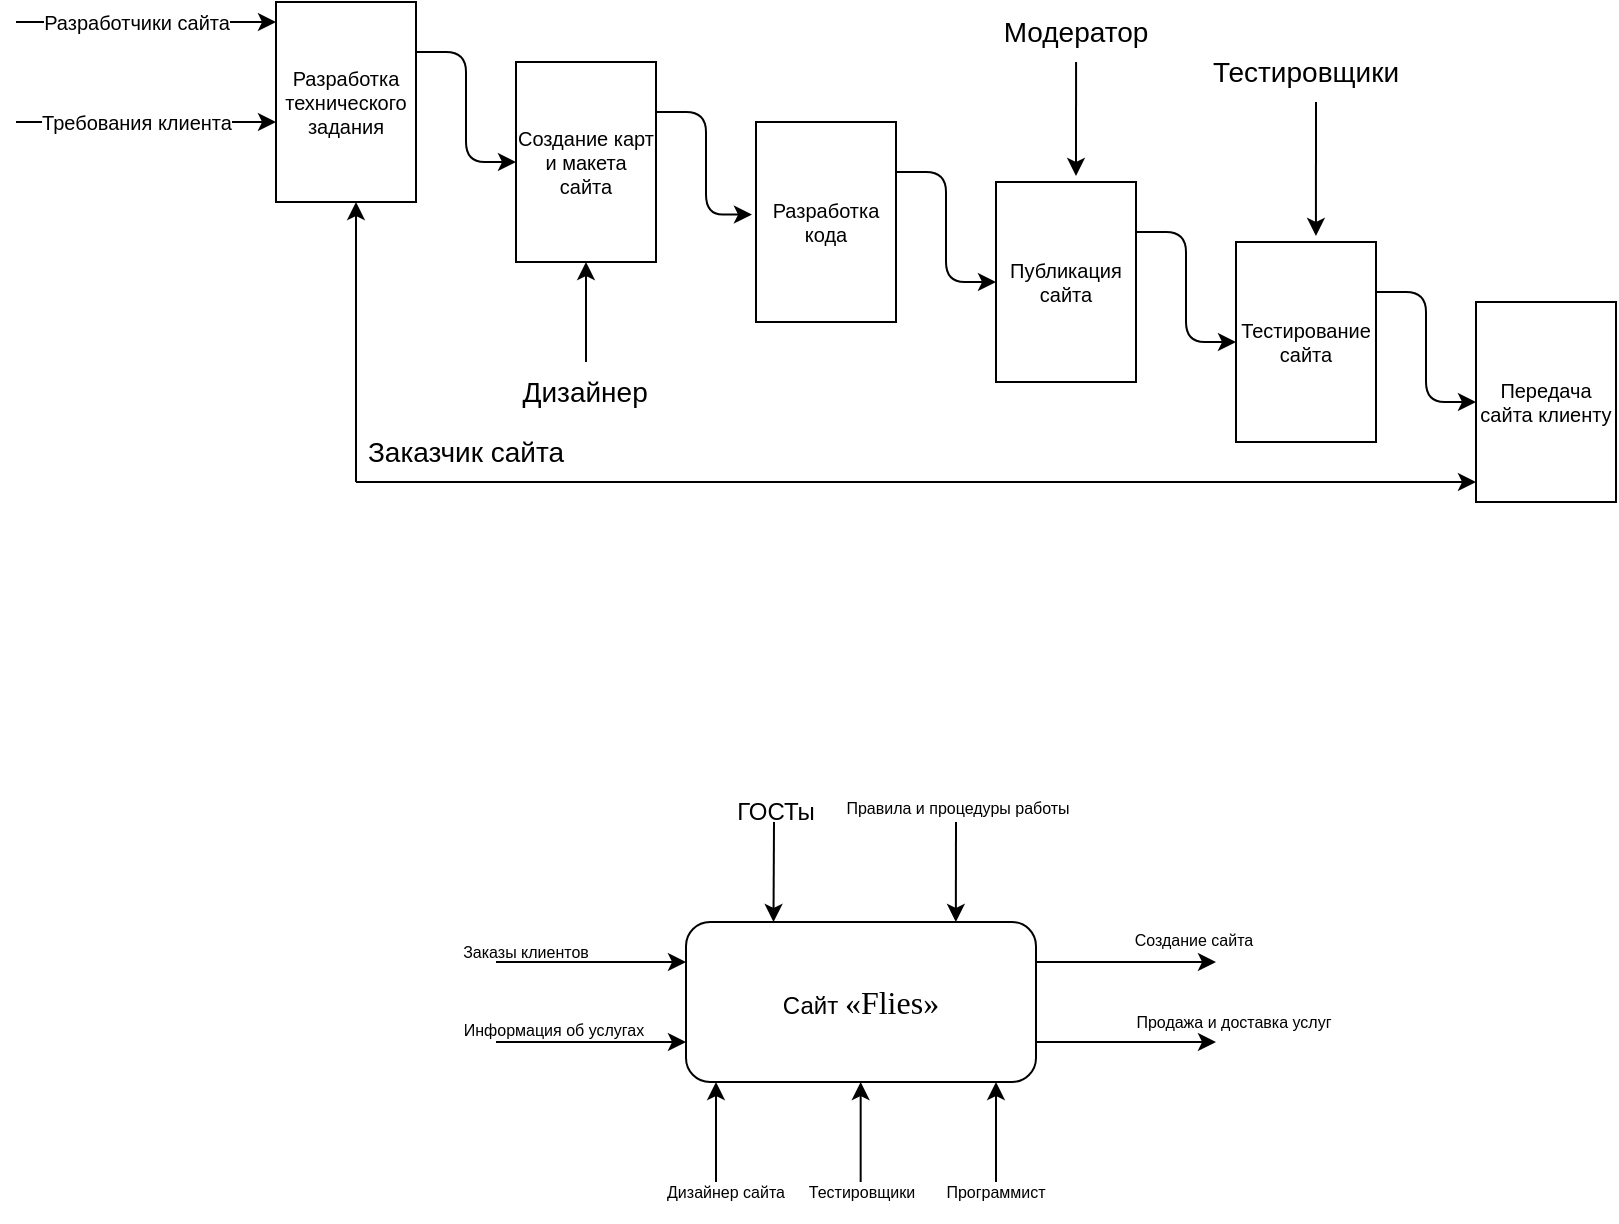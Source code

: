 <mxfile version="17.1.0" type="github">
  <diagram id="IWzyp3ph7pAV5oZI-1pD" name="Page-1">
    <mxGraphModel dx="948" dy="1567" grid="1" gridSize="10" guides="1" tooltips="1" connect="1" arrows="1" fold="1" page="1" pageScale="1" pageWidth="850" pageHeight="1100" math="0" shadow="0">
      <root>
        <mxCell id="0" />
        <mxCell id="1" parent="0" />
        <mxCell id="Bx6MxtLKh7tmBB8_SJCt-1" value="Сайт&amp;nbsp;&lt;span id=&quot;docs-internal-guid-dcc1c112-7fff-b275-3c7f-2748ceb0850f&quot;&gt;&lt;span style=&quot;font-size: 12pt ; font-family: &amp;#34;times new roman&amp;#34; ; background-color: transparent ; vertical-align: baseline&quot;&gt;«Flies&lt;/span&gt;&lt;/span&gt;&lt;span id=&quot;docs-internal-guid-b222d9b3-7fff-0845-933d-d96e30af8130&quot;&gt;&lt;span style=&quot;font-size: 12pt ; font-family: &amp;#34;times new roman&amp;#34; ; background-color: transparent ; vertical-align: baseline&quot;&gt;»&lt;/span&gt;&lt;/span&gt;" style="rounded=1;whiteSpace=wrap;html=1;" vertex="1" parent="1">
          <mxGeometry x="365" y="290" width="175" height="80" as="geometry" />
        </mxCell>
        <mxCell id="Bx6MxtLKh7tmBB8_SJCt-2" value="" style="endArrow=classic;html=1;rounded=0;entryX=0.25;entryY=0;entryDx=0;entryDy=0;" edge="1" parent="1" target="Bx6MxtLKh7tmBB8_SJCt-1">
          <mxGeometry width="50" height="50" relative="1" as="geometry">
            <mxPoint x="409" y="240" as="sourcePoint" />
            <mxPoint x="460" y="310" as="targetPoint" />
          </mxGeometry>
        </mxCell>
        <mxCell id="Bx6MxtLKh7tmBB8_SJCt-3" value="ГОСТы" style="text;html=1;strokeColor=none;fillColor=none;align=center;verticalAlign=middle;whiteSpace=wrap;rounded=0;" vertex="1" parent="1">
          <mxGeometry x="380" y="220" width="60" height="30" as="geometry" />
        </mxCell>
        <mxCell id="Bx6MxtLKh7tmBB8_SJCt-4" value="" style="endArrow=classic;html=1;rounded=0;entryX=0.771;entryY=0;entryDx=0;entryDy=0;entryPerimeter=0;" edge="1" parent="1" target="Bx6MxtLKh7tmBB8_SJCt-1">
          <mxGeometry width="50" height="50" relative="1" as="geometry">
            <mxPoint x="500" y="240" as="sourcePoint" />
            <mxPoint x="500" y="270" as="targetPoint" />
          </mxGeometry>
        </mxCell>
        <mxCell id="Bx6MxtLKh7tmBB8_SJCt-5" value="&lt;font style=&quot;font-size: 8px&quot;&gt;Правила и процедуры работы&lt;/font&gt;" style="text;html=1;strokeColor=none;fillColor=none;align=center;verticalAlign=middle;whiteSpace=wrap;rounded=0;" vertex="1" parent="1">
          <mxGeometry x="406" y="217" width="190" height="30" as="geometry" />
        </mxCell>
        <mxCell id="Bx6MxtLKh7tmBB8_SJCt-6" value="" style="endArrow=classic;html=1;rounded=0;fontSize=8;entryX=0;entryY=0.25;entryDx=0;entryDy=0;" edge="1" parent="1" target="Bx6MxtLKh7tmBB8_SJCt-1">
          <mxGeometry width="50" height="50" relative="1" as="geometry">
            <mxPoint x="270" y="310" as="sourcePoint" />
            <mxPoint x="310" y="280" as="targetPoint" />
          </mxGeometry>
        </mxCell>
        <mxCell id="Bx6MxtLKh7tmBB8_SJCt-7" value="Заказы клиентов" style="text;html=1;strokeColor=none;fillColor=none;align=center;verticalAlign=middle;whiteSpace=wrap;rounded=0;fontSize=8;" vertex="1" parent="1">
          <mxGeometry x="220" y="290" width="130" height="30" as="geometry" />
        </mxCell>
        <mxCell id="Bx6MxtLKh7tmBB8_SJCt-9" value="" style="endArrow=classic;html=1;rounded=0;fontSize=8;entryX=0;entryY=0.75;entryDx=0;entryDy=0;" edge="1" parent="1" target="Bx6MxtLKh7tmBB8_SJCt-1">
          <mxGeometry width="50" height="50" relative="1" as="geometry">
            <mxPoint x="270" y="350" as="sourcePoint" />
            <mxPoint x="280" y="320" as="targetPoint" />
          </mxGeometry>
        </mxCell>
        <mxCell id="Bx6MxtLKh7tmBB8_SJCt-10" value="Информация об услугах" style="text;html=1;strokeColor=none;fillColor=none;align=center;verticalAlign=middle;whiteSpace=wrap;rounded=0;fontSize=8;" vertex="1" parent="1">
          <mxGeometry x="239" y="329" width="120" height="30" as="geometry" />
        </mxCell>
        <mxCell id="Bx6MxtLKh7tmBB8_SJCt-12" value="" style="endArrow=classic;html=1;rounded=0;fontSize=8;entryX=0.25;entryY=1;entryDx=0;entryDy=0;" edge="1" parent="1">
          <mxGeometry width="50" height="50" relative="1" as="geometry">
            <mxPoint x="452.33" y="420" as="sourcePoint" />
            <mxPoint x="452.33" y="370" as="targetPoint" />
          </mxGeometry>
        </mxCell>
        <mxCell id="Bx6MxtLKh7tmBB8_SJCt-13" value="" style="endArrow=classic;html=1;rounded=0;fontSize=8;entryX=0.25;entryY=1;entryDx=0;entryDy=0;" edge="1" parent="1">
          <mxGeometry width="50" height="50" relative="1" as="geometry">
            <mxPoint x="380" y="420" as="sourcePoint" />
            <mxPoint x="380" y="370" as="targetPoint" />
          </mxGeometry>
        </mxCell>
        <mxCell id="Bx6MxtLKh7tmBB8_SJCt-14" value="" style="endArrow=classic;html=1;rounded=0;fontSize=8;entryX=0.25;entryY=1;entryDx=0;entryDy=0;" edge="1" parent="1">
          <mxGeometry width="50" height="50" relative="1" as="geometry">
            <mxPoint x="520" y="420" as="sourcePoint" />
            <mxPoint x="520" y="370" as="targetPoint" />
          </mxGeometry>
        </mxCell>
        <mxCell id="Bx6MxtLKh7tmBB8_SJCt-15" value="Дизайнер сайта" style="text;html=1;strokeColor=none;fillColor=none;align=center;verticalAlign=middle;whiteSpace=wrap;rounded=0;fontSize=8;" vertex="1" parent="1">
          <mxGeometry x="345" y="410" width="80" height="30" as="geometry" />
        </mxCell>
        <mxCell id="Bx6MxtLKh7tmBB8_SJCt-16" value="Тестировщики" style="text;html=1;strokeColor=none;fillColor=none;align=center;verticalAlign=middle;whiteSpace=wrap;rounded=0;fontSize=8;" vertex="1" parent="1">
          <mxGeometry x="412.5" y="410" width="80" height="30" as="geometry" />
        </mxCell>
        <mxCell id="Bx6MxtLKh7tmBB8_SJCt-17" value="Программист" style="text;html=1;strokeColor=none;fillColor=none;align=center;verticalAlign=middle;whiteSpace=wrap;rounded=0;fontSize=8;" vertex="1" parent="1">
          <mxGeometry x="480" y="410" width="80" height="30" as="geometry" />
        </mxCell>
        <mxCell id="Bx6MxtLKh7tmBB8_SJCt-18" value="" style="endArrow=classic;html=1;rounded=0;fontSize=8;" edge="1" parent="1">
          <mxGeometry width="50" height="50" relative="1" as="geometry">
            <mxPoint x="540" y="310" as="sourcePoint" />
            <mxPoint x="630" y="310" as="targetPoint" />
          </mxGeometry>
        </mxCell>
        <mxCell id="Bx6MxtLKh7tmBB8_SJCt-19" value="" style="endArrow=classic;html=1;rounded=0;fontSize=8;" edge="1" parent="1">
          <mxGeometry width="50" height="50" relative="1" as="geometry">
            <mxPoint x="540" y="350" as="sourcePoint" />
            <mxPoint x="630" y="350" as="targetPoint" />
          </mxGeometry>
        </mxCell>
        <mxCell id="Bx6MxtLKh7tmBB8_SJCt-22" value="Создание сайта" style="text;html=1;strokeColor=none;fillColor=none;align=center;verticalAlign=middle;whiteSpace=wrap;rounded=0;fontSize=8;" vertex="1" parent="1">
          <mxGeometry x="569" y="284" width="100" height="30" as="geometry" />
        </mxCell>
        <mxCell id="Bx6MxtLKh7tmBB8_SJCt-23" value="Продажа и доставка услуг" style="text;html=1;strokeColor=none;fillColor=none;align=center;verticalAlign=middle;whiteSpace=wrap;rounded=0;fontSize=8;" vertex="1" parent="1">
          <mxGeometry x="578" y="325" width="122" height="30" as="geometry" />
        </mxCell>
        <mxCell id="Bx6MxtLKh7tmBB8_SJCt-36" style="edgeStyle=orthogonalEdgeStyle;rounded=1;orthogonalLoop=1;jettySize=auto;html=1;exitX=1;exitY=0.25;exitDx=0;exitDy=0;entryX=0;entryY=0.5;entryDx=0;entryDy=0;fontSize=10;" edge="1" parent="1" source="Bx6MxtLKh7tmBB8_SJCt-24" target="Bx6MxtLKh7tmBB8_SJCt-25">
          <mxGeometry relative="1" as="geometry" />
        </mxCell>
        <mxCell id="Bx6MxtLKh7tmBB8_SJCt-24" value="Разработка технического задания" style="rounded=0;whiteSpace=wrap;html=1;fontSize=10;" vertex="1" parent="1">
          <mxGeometry x="160" y="-170" width="70" height="100" as="geometry" />
        </mxCell>
        <mxCell id="Bx6MxtLKh7tmBB8_SJCt-37" style="edgeStyle=orthogonalEdgeStyle;rounded=1;orthogonalLoop=1;jettySize=auto;html=1;exitX=1;exitY=0.25;exitDx=0;exitDy=0;entryX=-0.029;entryY=0.463;entryDx=0;entryDy=0;entryPerimeter=0;fontSize=10;" edge="1" parent="1" source="Bx6MxtLKh7tmBB8_SJCt-25" target="Bx6MxtLKh7tmBB8_SJCt-26">
          <mxGeometry relative="1" as="geometry" />
        </mxCell>
        <mxCell id="Bx6MxtLKh7tmBB8_SJCt-25" value="Создание карт и макета сайта" style="rounded=0;whiteSpace=wrap;html=1;fontSize=10;" vertex="1" parent="1">
          <mxGeometry x="280" y="-140" width="70" height="100" as="geometry" />
        </mxCell>
        <mxCell id="Bx6MxtLKh7tmBB8_SJCt-38" style="edgeStyle=orthogonalEdgeStyle;rounded=1;orthogonalLoop=1;jettySize=auto;html=1;exitX=1;exitY=0.25;exitDx=0;exitDy=0;entryX=0;entryY=0.5;entryDx=0;entryDy=0;fontSize=10;" edge="1" parent="1" source="Bx6MxtLKh7tmBB8_SJCt-26" target="Bx6MxtLKh7tmBB8_SJCt-27">
          <mxGeometry relative="1" as="geometry" />
        </mxCell>
        <mxCell id="Bx6MxtLKh7tmBB8_SJCt-26" value="Разработка кода" style="rounded=0;whiteSpace=wrap;html=1;fontSize=10;" vertex="1" parent="1">
          <mxGeometry x="400" y="-110" width="70" height="100" as="geometry" />
        </mxCell>
        <mxCell id="Bx6MxtLKh7tmBB8_SJCt-39" style="edgeStyle=orthogonalEdgeStyle;rounded=1;orthogonalLoop=1;jettySize=auto;html=1;exitX=1;exitY=0.25;exitDx=0;exitDy=0;entryX=0;entryY=0.5;entryDx=0;entryDy=0;fontSize=10;" edge="1" parent="1" source="Bx6MxtLKh7tmBB8_SJCt-27" target="Bx6MxtLKh7tmBB8_SJCt-28">
          <mxGeometry relative="1" as="geometry" />
        </mxCell>
        <mxCell id="Bx6MxtLKh7tmBB8_SJCt-27" value="Публикация сайта" style="rounded=0;whiteSpace=wrap;html=1;fontSize=10;" vertex="1" parent="1">
          <mxGeometry x="520" y="-80" width="70" height="100" as="geometry" />
        </mxCell>
        <mxCell id="Bx6MxtLKh7tmBB8_SJCt-40" style="edgeStyle=orthogonalEdgeStyle;rounded=1;orthogonalLoop=1;jettySize=auto;html=1;exitX=1;exitY=0.25;exitDx=0;exitDy=0;entryX=0;entryY=0.5;entryDx=0;entryDy=0;fontSize=10;" edge="1" parent="1" source="Bx6MxtLKh7tmBB8_SJCt-28" target="Bx6MxtLKh7tmBB8_SJCt-29">
          <mxGeometry relative="1" as="geometry" />
        </mxCell>
        <mxCell id="Bx6MxtLKh7tmBB8_SJCt-28" value="Тестирование сайта" style="rounded=0;whiteSpace=wrap;html=1;fontSize=10;" vertex="1" parent="1">
          <mxGeometry x="640" y="-50" width="70" height="100" as="geometry" />
        </mxCell>
        <mxCell id="Bx6MxtLKh7tmBB8_SJCt-29" value="Передача сайта клиенту" style="rounded=0;whiteSpace=wrap;html=1;fontSize=10;" vertex="1" parent="1">
          <mxGeometry x="760" y="-20" width="70" height="100" as="geometry" />
        </mxCell>
        <mxCell id="Bx6MxtLKh7tmBB8_SJCt-30" value="" style="endArrow=classic;html=1;rounded=0;fontSize=10;entryX=0.571;entryY=-0.03;entryDx=0;entryDy=0;entryPerimeter=0;" edge="1" parent="1" target="Bx6MxtLKh7tmBB8_SJCt-28">
          <mxGeometry width="50" height="50" relative="1" as="geometry">
            <mxPoint x="680" y="-120" as="sourcePoint" />
            <mxPoint x="730" y="-200" as="targetPoint" />
          </mxGeometry>
        </mxCell>
        <mxCell id="Bx6MxtLKh7tmBB8_SJCt-31" value="Модератор" style="text;html=1;strokeColor=none;fillColor=none;align=center;verticalAlign=middle;whiteSpace=wrap;rounded=0;fontSize=14;" vertex="1" parent="1">
          <mxGeometry x="530" y="-170" width="60" height="30" as="geometry" />
        </mxCell>
        <mxCell id="Bx6MxtLKh7tmBB8_SJCt-33" value="" style="endArrow=classic;html=1;rounded=0;fontSize=10;entryX=0.571;entryY=-0.03;entryDx=0;entryDy=0;entryPerimeter=0;" edge="1" parent="1">
          <mxGeometry width="50" height="50" relative="1" as="geometry">
            <mxPoint x="560.03" y="-140" as="sourcePoint" />
            <mxPoint x="560.0" y="-83" as="targetPoint" />
          </mxGeometry>
        </mxCell>
        <mxCell id="Bx6MxtLKh7tmBB8_SJCt-35" value="Тестировщики" style="text;html=1;strokeColor=none;fillColor=none;align=center;verticalAlign=middle;whiteSpace=wrap;rounded=0;fontSize=14;" vertex="1" parent="1">
          <mxGeometry x="630" y="-150" width="90" height="30" as="geometry" />
        </mxCell>
        <mxCell id="Bx6MxtLKh7tmBB8_SJCt-41" value="" style="endArrow=classic;html=1;rounded=0;fontSize=10;entryX=0.5;entryY=1;entryDx=0;entryDy=0;" edge="1" parent="1" target="Bx6MxtLKh7tmBB8_SJCt-25">
          <mxGeometry width="50" height="50" relative="1" as="geometry">
            <mxPoint x="315" y="10" as="sourcePoint" />
            <mxPoint x="340" y="-30" as="targetPoint" />
          </mxGeometry>
        </mxCell>
        <mxCell id="Bx6MxtLKh7tmBB8_SJCt-42" value="Дизайнер&amp;nbsp;" style="text;html=1;strokeColor=none;fillColor=none;align=center;verticalAlign=middle;whiteSpace=wrap;rounded=0;fontSize=14;" vertex="1" parent="1">
          <mxGeometry x="274" y="10" width="85" height="30" as="geometry" />
        </mxCell>
        <mxCell id="Bx6MxtLKh7tmBB8_SJCt-43" value="" style="endArrow=classic;html=1;rounded=0;fontSize=14;" edge="1" parent="1">
          <mxGeometry width="50" height="50" relative="1" as="geometry">
            <mxPoint x="200" y="70" as="sourcePoint" />
            <mxPoint x="200" y="-70" as="targetPoint" />
          </mxGeometry>
        </mxCell>
        <mxCell id="Bx6MxtLKh7tmBB8_SJCt-44" value="" style="endArrow=classic;html=1;rounded=0;fontSize=14;" edge="1" parent="1">
          <mxGeometry width="50" height="50" relative="1" as="geometry">
            <mxPoint x="200" y="70" as="sourcePoint" />
            <mxPoint x="760" y="70" as="targetPoint" />
          </mxGeometry>
        </mxCell>
        <mxCell id="Bx6MxtLKh7tmBB8_SJCt-46" value="Заказчик сайта" style="text;html=1;strokeColor=none;fillColor=none;align=center;verticalAlign=middle;whiteSpace=wrap;rounded=0;fontSize=14;" vertex="1" parent="1">
          <mxGeometry x="190" y="40" width="130" height="30" as="geometry" />
        </mxCell>
        <mxCell id="Bx6MxtLKh7tmBB8_SJCt-47" value="" style="endArrow=classic;html=1;rounded=1;fontSize=14;spacing=2;" edge="1" parent="1">
          <mxGeometry width="50" height="50" relative="1" as="geometry">
            <mxPoint x="30" y="-160" as="sourcePoint" />
            <mxPoint x="160" y="-160" as="targetPoint" />
          </mxGeometry>
        </mxCell>
        <mxCell id="Bx6MxtLKh7tmBB8_SJCt-48" value="Разработчики сайта" style="edgeLabel;html=1;align=center;verticalAlign=middle;resizable=0;points=[];fontSize=10;" vertex="1" connectable="0" parent="Bx6MxtLKh7tmBB8_SJCt-47">
          <mxGeometry x="-0.437" relative="1" as="geometry">
            <mxPoint x="23" as="offset" />
          </mxGeometry>
        </mxCell>
        <mxCell id="Bx6MxtLKh7tmBB8_SJCt-51" value="" style="endArrow=classic;html=1;rounded=1;fontSize=14;" edge="1" parent="1">
          <mxGeometry width="50" height="50" relative="1" as="geometry">
            <mxPoint x="30" y="-110" as="sourcePoint" />
            <mxPoint x="160" y="-110" as="targetPoint" />
          </mxGeometry>
        </mxCell>
        <mxCell id="Bx6MxtLKh7tmBB8_SJCt-52" value="Требования клиента" style="edgeLabel;html=1;align=center;verticalAlign=middle;resizable=0;points=[];fontSize=10;" vertex="1" connectable="0" parent="Bx6MxtLKh7tmBB8_SJCt-51">
          <mxGeometry x="-0.437" relative="1" as="geometry">
            <mxPoint x="23" as="offset" />
          </mxGeometry>
        </mxCell>
      </root>
    </mxGraphModel>
  </diagram>
</mxfile>
